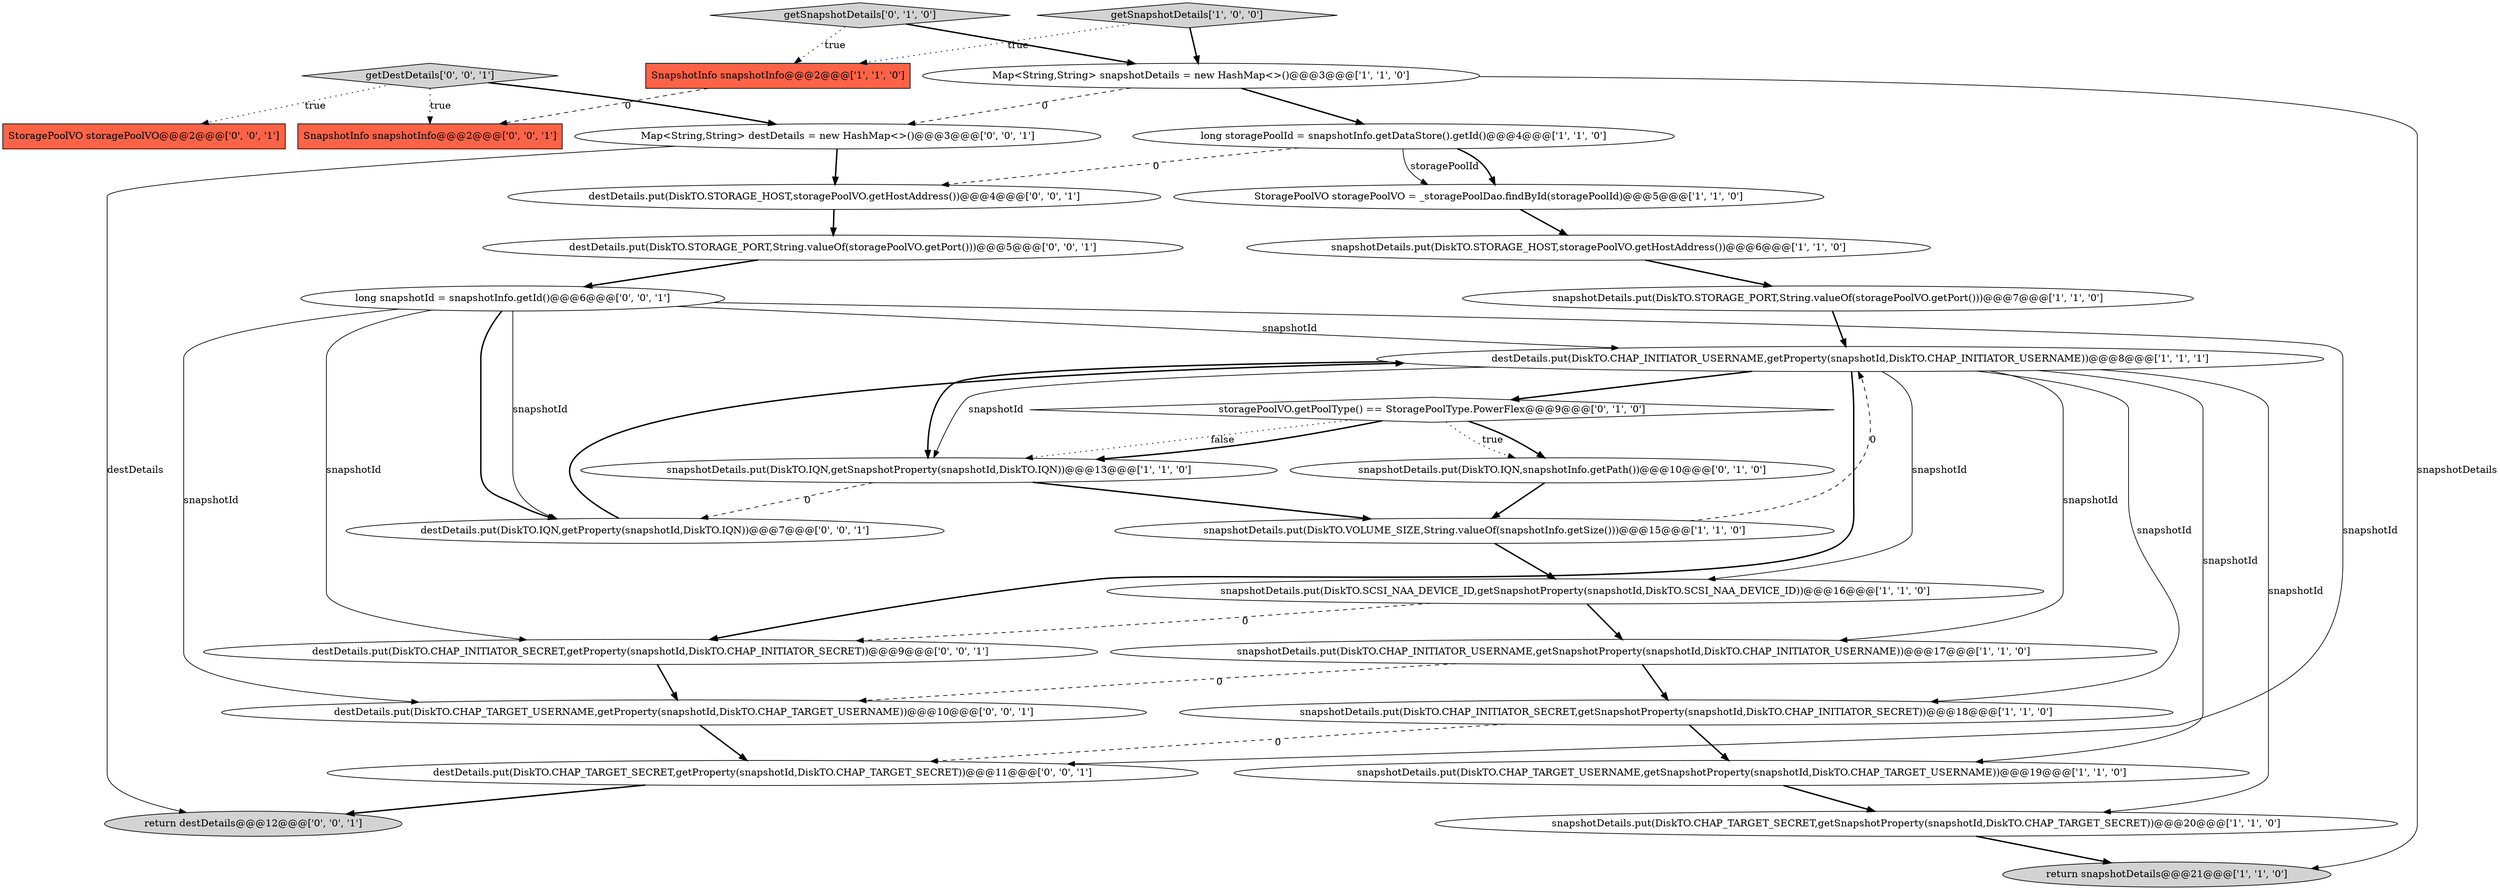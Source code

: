digraph {
9 [style = filled, label = "long storagePoolId = snapshotInfo.getDataStore().getId()@@@4@@@['1', '1', '0']", fillcolor = white, shape = ellipse image = "AAA0AAABBB1BBB"];
8 [style = filled, label = "snapshotDetails.put(DiskTO.IQN,getSnapshotProperty(snapshotId,DiskTO.IQN))@@@13@@@['1', '1', '0']", fillcolor = white, shape = ellipse image = "AAA0AAABBB1BBB"];
5 [style = filled, label = "destDetails.put(DiskTO.CHAP_INITIATOR_USERNAME,getProperty(snapshotId,DiskTO.CHAP_INITIATOR_USERNAME))@@@8@@@['1', '1', '1']", fillcolor = white, shape = ellipse image = "AAA0AAABBB1BBB"];
12 [style = filled, label = "StoragePoolVO storagePoolVO = _storagePoolDao.findById(storagePoolId)@@@5@@@['1', '1', '0']", fillcolor = white, shape = ellipse image = "AAA0AAABBB1BBB"];
24 [style = filled, label = "destDetails.put(DiskTO.CHAP_TARGET_SECRET,getProperty(snapshotId,DiskTO.CHAP_TARGET_SECRET))@@@11@@@['0', '0', '1']", fillcolor = white, shape = ellipse image = "AAA0AAABBB3BBB"];
27 [style = filled, label = "destDetails.put(DiskTO.CHAP_TARGET_USERNAME,getProperty(snapshotId,DiskTO.CHAP_TARGET_USERNAME))@@@10@@@['0', '0', '1']", fillcolor = white, shape = ellipse image = "AAA0AAABBB3BBB"];
17 [style = filled, label = "snapshotDetails.put(DiskTO.IQN,snapshotInfo.getPath())@@@10@@@['0', '1', '0']", fillcolor = white, shape = ellipse image = "AAA1AAABBB2BBB"];
15 [style = filled, label = "snapshotDetails.put(DiskTO.STORAGE_HOST,storagePoolVO.getHostAddress())@@@6@@@['1', '1', '0']", fillcolor = white, shape = ellipse image = "AAA0AAABBB1BBB"];
22 [style = filled, label = "long snapshotId = snapshotInfo.getId()@@@6@@@['0', '0', '1']", fillcolor = white, shape = ellipse image = "AAA0AAABBB3BBB"];
30 [style = filled, label = "return destDetails@@@12@@@['0', '0', '1']", fillcolor = lightgray, shape = ellipse image = "AAA0AAABBB3BBB"];
25 [style = filled, label = "destDetails.put(DiskTO.STORAGE_HOST,storagePoolVO.getHostAddress())@@@4@@@['0', '0', '1']", fillcolor = white, shape = ellipse image = "AAA0AAABBB3BBB"];
29 [style = filled, label = "getDestDetails['0', '0', '1']", fillcolor = lightgray, shape = diamond image = "AAA0AAABBB3BBB"];
16 [style = filled, label = "getSnapshotDetails['0', '1', '0']", fillcolor = lightgray, shape = diamond image = "AAA0AAABBB2BBB"];
2 [style = filled, label = "snapshotDetails.put(DiskTO.CHAP_TARGET_SECRET,getSnapshotProperty(snapshotId,DiskTO.CHAP_TARGET_SECRET))@@@20@@@['1', '1', '0']", fillcolor = white, shape = ellipse image = "AAA0AAABBB1BBB"];
10 [style = filled, label = "SnapshotInfo snapshotInfo@@@2@@@['1', '1', '0']", fillcolor = tomato, shape = box image = "AAA0AAABBB1BBB"];
23 [style = filled, label = "destDetails.put(DiskTO.IQN,getProperty(snapshotId,DiskTO.IQN))@@@7@@@['0', '0', '1']", fillcolor = white, shape = ellipse image = "AAA0AAABBB3BBB"];
28 [style = filled, label = "destDetails.put(DiskTO.CHAP_INITIATOR_SECRET,getProperty(snapshotId,DiskTO.CHAP_INITIATOR_SECRET))@@@9@@@['0', '0', '1']", fillcolor = white, shape = ellipse image = "AAA0AAABBB3BBB"];
4 [style = filled, label = "snapshotDetails.put(DiskTO.STORAGE_PORT,String.valueOf(storagePoolVO.getPort()))@@@7@@@['1', '1', '0']", fillcolor = white, shape = ellipse image = "AAA0AAABBB1BBB"];
20 [style = filled, label = "StoragePoolVO storagePoolVO@@@2@@@['0', '0', '1']", fillcolor = tomato, shape = box image = "AAA0AAABBB3BBB"];
1 [style = filled, label = "getSnapshotDetails['1', '0', '0']", fillcolor = lightgray, shape = diamond image = "AAA0AAABBB1BBB"];
13 [style = filled, label = "snapshotDetails.put(DiskTO.CHAP_INITIATOR_SECRET,getSnapshotProperty(snapshotId,DiskTO.CHAP_INITIATOR_SECRET))@@@18@@@['1', '1', '0']", fillcolor = white, shape = ellipse image = "AAA0AAABBB1BBB"];
21 [style = filled, label = "Map<String,String> destDetails = new HashMap<>()@@@3@@@['0', '0', '1']", fillcolor = white, shape = ellipse image = "AAA0AAABBB3BBB"];
7 [style = filled, label = "snapshotDetails.put(DiskTO.CHAP_TARGET_USERNAME,getSnapshotProperty(snapshotId,DiskTO.CHAP_TARGET_USERNAME))@@@19@@@['1', '1', '0']", fillcolor = white, shape = ellipse image = "AAA0AAABBB1BBB"];
14 [style = filled, label = "return snapshotDetails@@@21@@@['1', '1', '0']", fillcolor = lightgray, shape = ellipse image = "AAA0AAABBB1BBB"];
19 [style = filled, label = "destDetails.put(DiskTO.STORAGE_PORT,String.valueOf(storagePoolVO.getPort()))@@@5@@@['0', '0', '1']", fillcolor = white, shape = ellipse image = "AAA0AAABBB3BBB"];
3 [style = filled, label = "snapshotDetails.put(DiskTO.CHAP_INITIATOR_USERNAME,getSnapshotProperty(snapshotId,DiskTO.CHAP_INITIATOR_USERNAME))@@@17@@@['1', '1', '0']", fillcolor = white, shape = ellipse image = "AAA0AAABBB1BBB"];
0 [style = filled, label = "snapshotDetails.put(DiskTO.VOLUME_SIZE,String.valueOf(snapshotInfo.getSize()))@@@15@@@['1', '1', '0']", fillcolor = white, shape = ellipse image = "AAA0AAABBB1BBB"];
18 [style = filled, label = "storagePoolVO.getPoolType() == StoragePoolType.PowerFlex@@@9@@@['0', '1', '0']", fillcolor = white, shape = diamond image = "AAA1AAABBB2BBB"];
11 [style = filled, label = "Map<String,String> snapshotDetails = new HashMap<>()@@@3@@@['1', '1', '0']", fillcolor = white, shape = ellipse image = "AAA0AAABBB1BBB"];
26 [style = filled, label = "SnapshotInfo snapshotInfo@@@2@@@['0', '0', '1']", fillcolor = tomato, shape = box image = "AAA0AAABBB3BBB"];
6 [style = filled, label = "snapshotDetails.put(DiskTO.SCSI_NAA_DEVICE_ID,getSnapshotProperty(snapshotId,DiskTO.SCSI_NAA_DEVICE_ID))@@@16@@@['1', '1', '0']", fillcolor = white, shape = ellipse image = "AAA0AAABBB1BBB"];
0->6 [style = bold, label=""];
22->28 [style = solid, label="snapshotId"];
29->21 [style = bold, label=""];
13->7 [style = bold, label=""];
5->8 [style = bold, label=""];
5->13 [style = solid, label="snapshotId"];
8->0 [style = bold, label=""];
5->8 [style = solid, label="snapshotId"];
22->24 [style = solid, label="snapshotId"];
29->20 [style = dotted, label="true"];
25->19 [style = bold, label=""];
12->15 [style = bold, label=""];
4->5 [style = bold, label=""];
15->4 [style = bold, label=""];
9->12 [style = solid, label="storagePoolId"];
5->2 [style = solid, label="snapshotId"];
11->9 [style = bold, label=""];
19->22 [style = bold, label=""];
6->28 [style = dashed, label="0"];
3->27 [style = dashed, label="0"];
11->14 [style = solid, label="snapshotDetails"];
5->6 [style = solid, label="snapshotId"];
29->26 [style = dotted, label="true"];
24->30 [style = bold, label=""];
11->21 [style = dashed, label="0"];
3->13 [style = bold, label=""];
13->24 [style = dashed, label="0"];
0->5 [style = dashed, label="0"];
1->11 [style = bold, label=""];
8->23 [style = dashed, label="0"];
28->27 [style = bold, label=""];
21->25 [style = bold, label=""];
27->24 [style = bold, label=""];
18->8 [style = dotted, label="false"];
22->27 [style = solid, label="snapshotId"];
18->17 [style = dotted, label="true"];
9->25 [style = dashed, label="0"];
22->5 [style = solid, label="snapshotId"];
16->10 [style = dotted, label="true"];
6->3 [style = bold, label=""];
23->5 [style = bold, label=""];
5->18 [style = bold, label=""];
5->3 [style = solid, label="snapshotId"];
21->30 [style = solid, label="destDetails"];
10->26 [style = dashed, label="0"];
5->7 [style = solid, label="snapshotId"];
18->17 [style = bold, label=""];
2->14 [style = bold, label=""];
22->23 [style = solid, label="snapshotId"];
18->8 [style = bold, label=""];
22->23 [style = bold, label=""];
5->28 [style = bold, label=""];
16->11 [style = bold, label=""];
1->10 [style = dotted, label="true"];
17->0 [style = bold, label=""];
9->12 [style = bold, label=""];
7->2 [style = bold, label=""];
}
